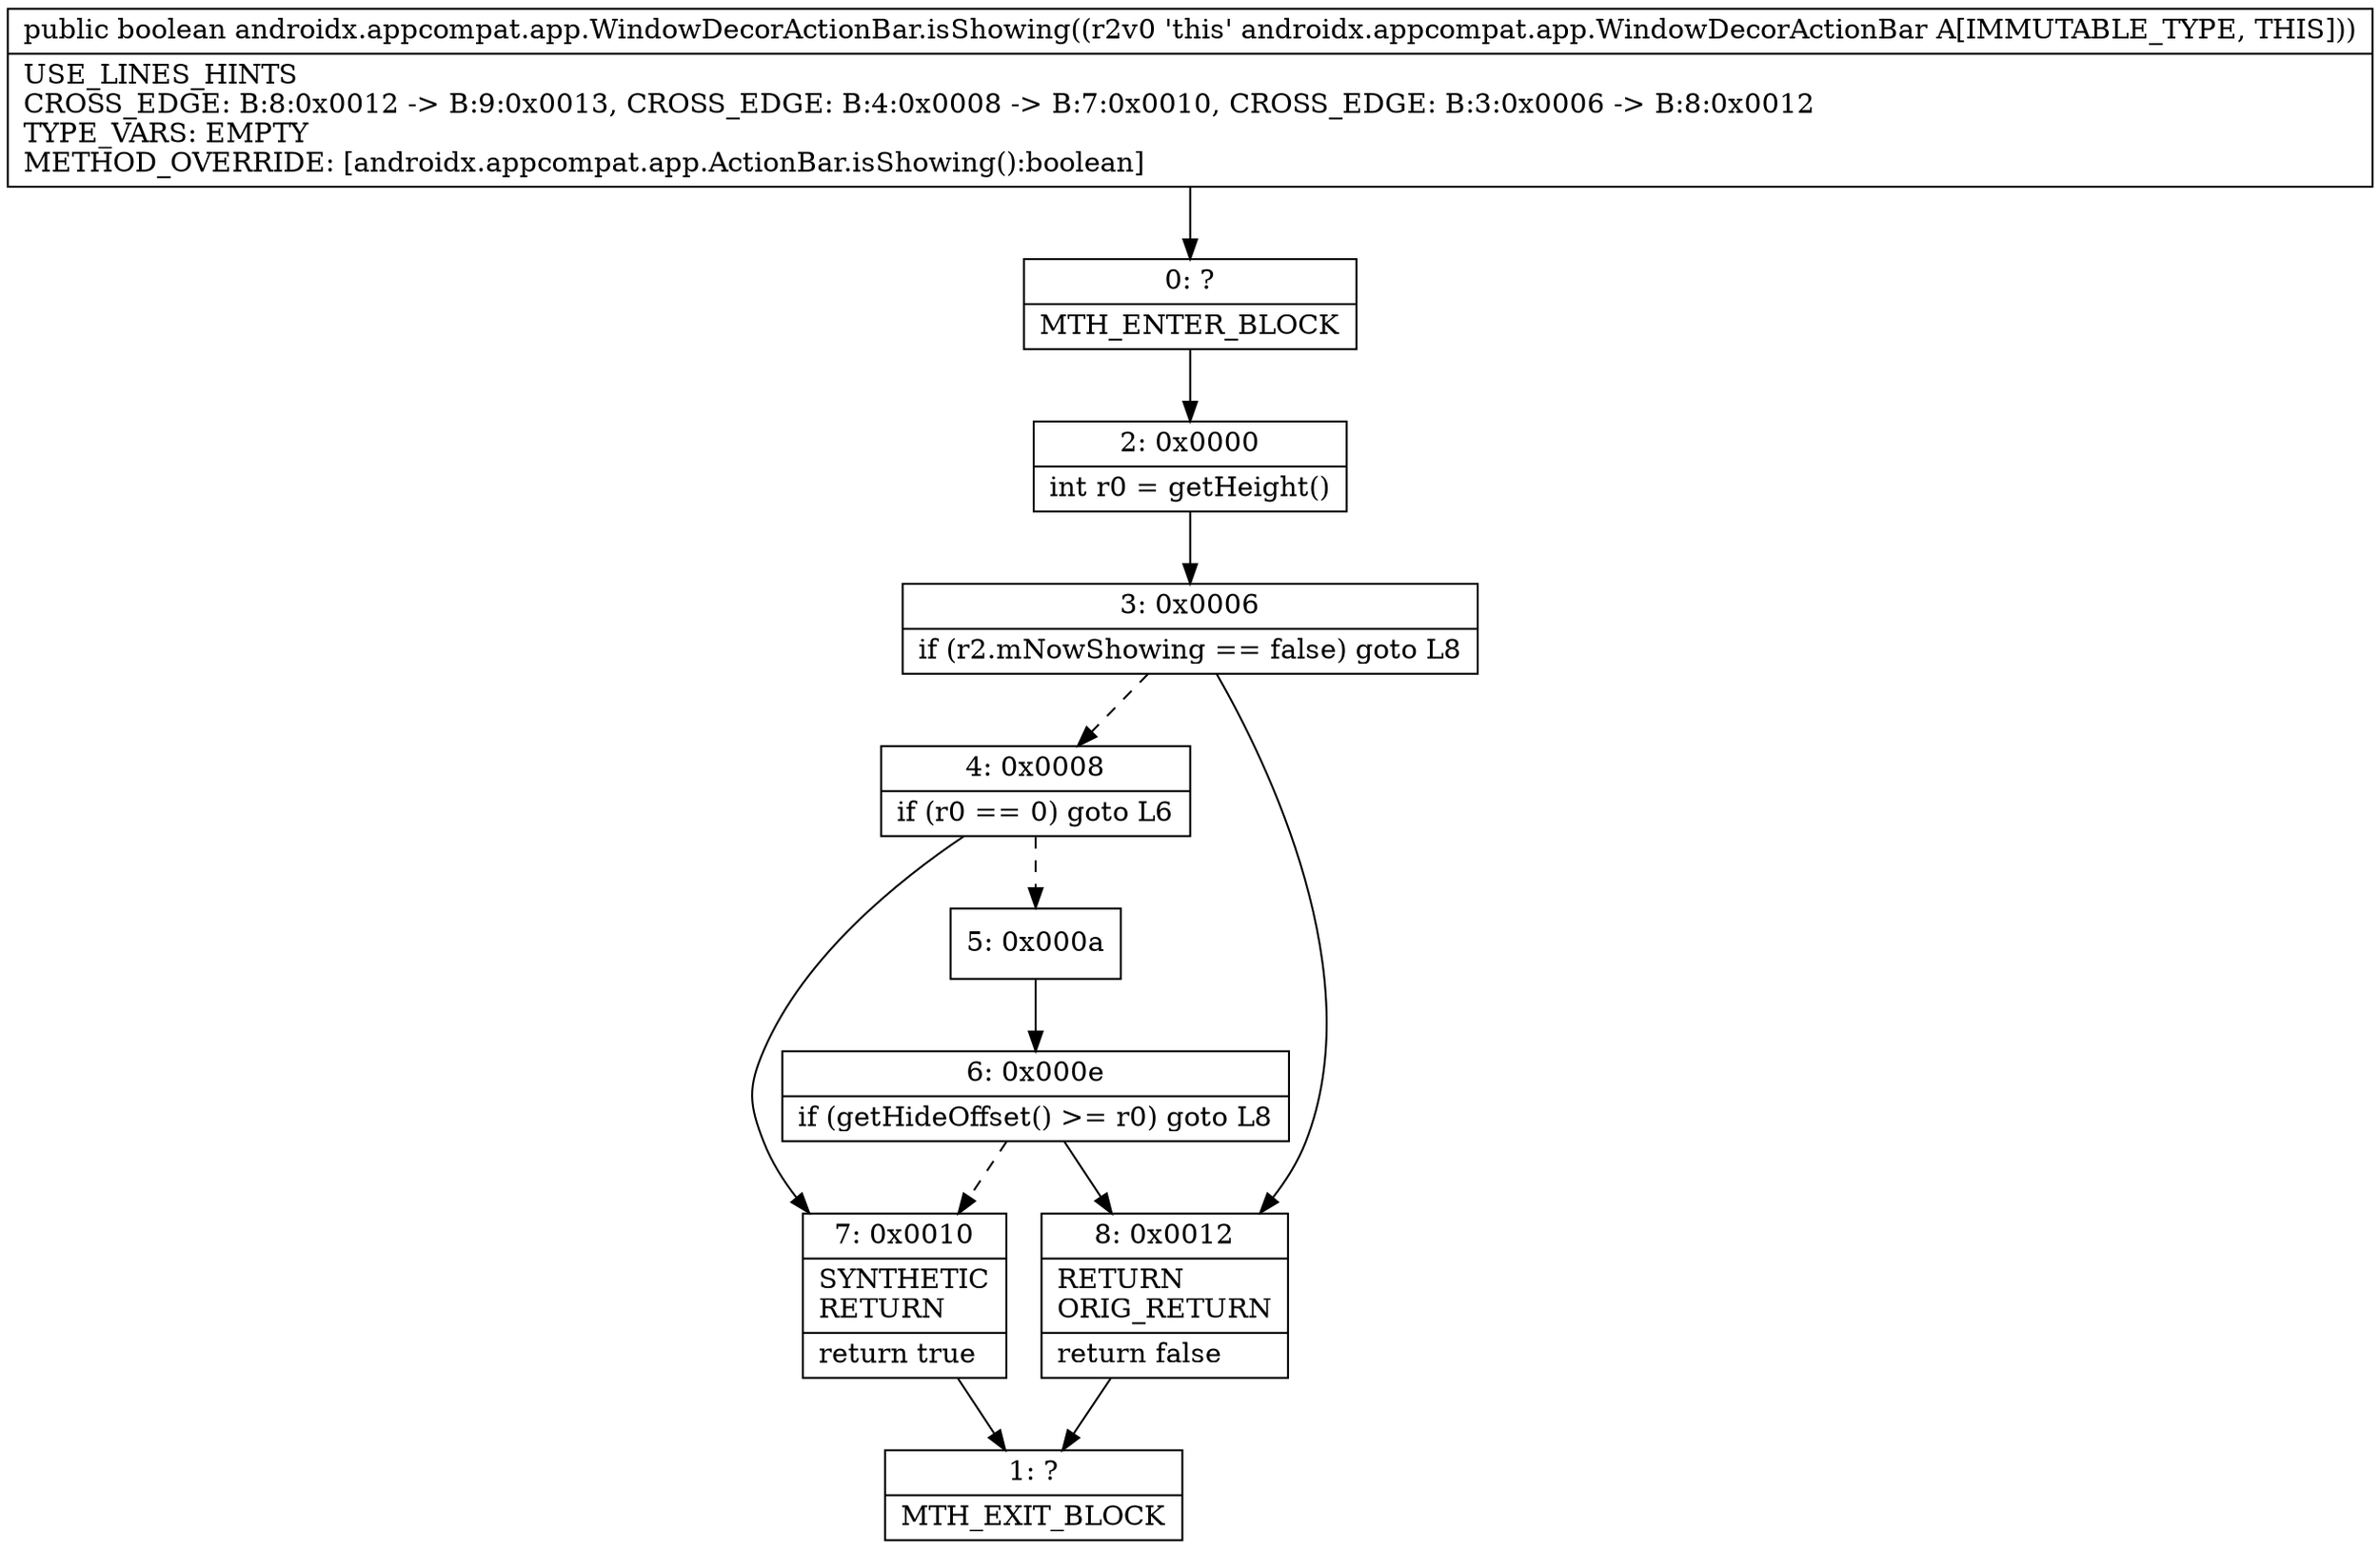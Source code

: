 digraph "CFG forandroidx.appcompat.app.WindowDecorActionBar.isShowing()Z" {
Node_0 [shape=record,label="{0\:\ ?|MTH_ENTER_BLOCK\l}"];
Node_2 [shape=record,label="{2\:\ 0x0000|int r0 = getHeight()\l}"];
Node_3 [shape=record,label="{3\:\ 0x0006|if (r2.mNowShowing == false) goto L8\l}"];
Node_4 [shape=record,label="{4\:\ 0x0008|if (r0 == 0) goto L6\l}"];
Node_5 [shape=record,label="{5\:\ 0x000a}"];
Node_6 [shape=record,label="{6\:\ 0x000e|if (getHideOffset() \>= r0) goto L8\l}"];
Node_7 [shape=record,label="{7\:\ 0x0010|SYNTHETIC\lRETURN\l|return true\l}"];
Node_1 [shape=record,label="{1\:\ ?|MTH_EXIT_BLOCK\l}"];
Node_8 [shape=record,label="{8\:\ 0x0012|RETURN\lORIG_RETURN\l|return false\l}"];
MethodNode[shape=record,label="{public boolean androidx.appcompat.app.WindowDecorActionBar.isShowing((r2v0 'this' androidx.appcompat.app.WindowDecorActionBar A[IMMUTABLE_TYPE, THIS]))  | USE_LINES_HINTS\lCROSS_EDGE: B:8:0x0012 \-\> B:9:0x0013, CROSS_EDGE: B:4:0x0008 \-\> B:7:0x0010, CROSS_EDGE: B:3:0x0006 \-\> B:8:0x0012\lTYPE_VARS: EMPTY\lMETHOD_OVERRIDE: [androidx.appcompat.app.ActionBar.isShowing():boolean]\l}"];
MethodNode -> Node_0;Node_0 -> Node_2;
Node_2 -> Node_3;
Node_3 -> Node_4[style=dashed];
Node_3 -> Node_8;
Node_4 -> Node_5[style=dashed];
Node_4 -> Node_7;
Node_5 -> Node_6;
Node_6 -> Node_7[style=dashed];
Node_6 -> Node_8;
Node_7 -> Node_1;
Node_8 -> Node_1;
}

